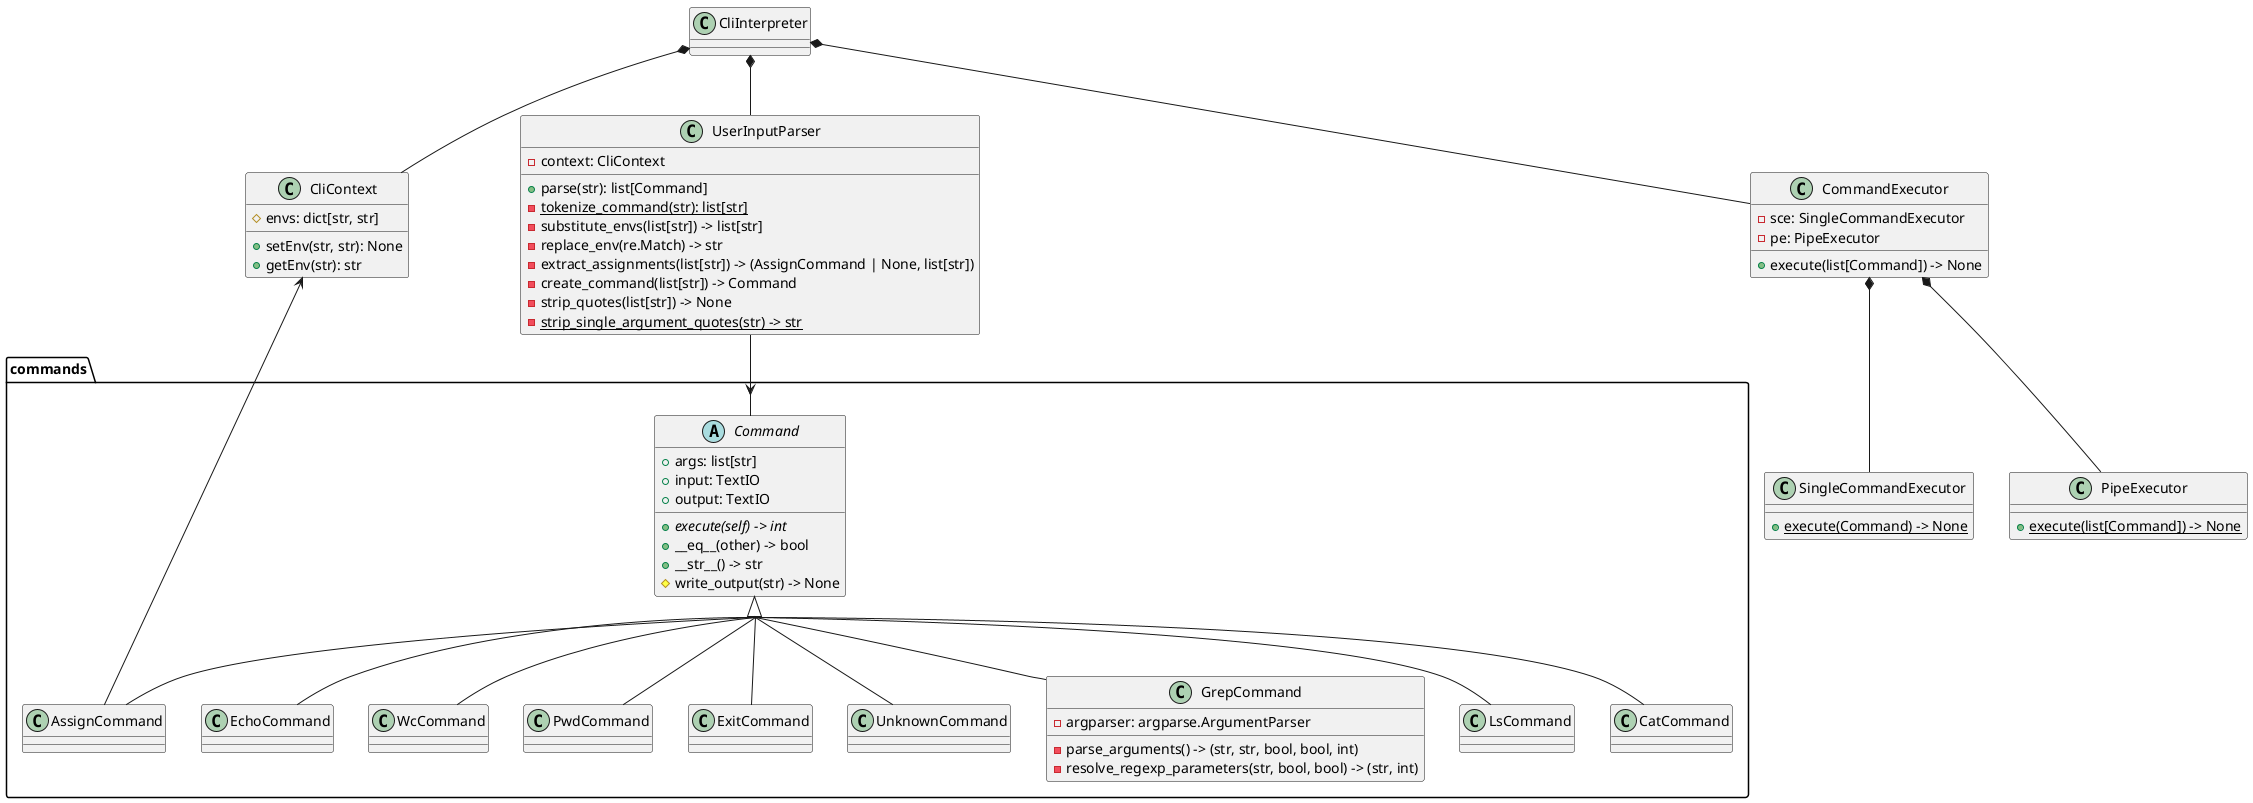 @startuml
skinparam groupInheritance 4

class CliInterpreter {
}

class CliContext {
    # envs: dict[str, str]
    + setEnv(str, str): None
    + getEnv(str): str
}

class UserInputParser {
    - context: CliContext
    + parse(str): list[Command]
    - {static} tokenize_command(str): list[str]
    - substitute_envs(list[str]) -> list[str]
    - replace_env(re.Match) -> str
    - extract_assignments(list[str]) -> (AssignCommand | None, list[str])
    - create_command(list[str]) -> Command
    - strip_quotes(list[str]) -> None
    - {static} strip_single_argument_quotes(str) -> str
}

class CommandExecutor {
    - sce: SingleCommandExecutor
    - pe: PipeExecutor
    + execute(list[Command]) -> None
}

class SingleCommandExecutor {
    + {static} execute(Command) -> None
}

class PipeExecutor {
    + {static} execute(list[Command]) -> None
}

package commands {
    abstract class Command {
        + args: list[str]
        + input: TextIO
        + output: TextIO
        + {abstract} execute(self) -> int
        + __eq__(other) -> bool
        + __str__() -> str
        # write_output(str) -> None
    }

    class CatCommand {
    }

    class EchoCommand {
    }

    class WcCommand {
    }

    class PwdCommand {
    }

    class ExitCommand {
    }

    class AssignCommand {
    }

    class UnknownCommand {
    }

    class GrepCommand {
        - argparser: argparse.ArgumentParser
        - parse_arguments() -> (str, str, bool, bool, int)
        - resolve_regexp_parameters(str, bool, bool) -> (str, int)
    }

    class LsCommand {
    }
}

CliInterpreter *-- UserInputParser
CliInterpreter *-- CommandExecutor
CliInterpreter *-- CliContext

UserInputParser --> Command
CommandExecutor *-- SingleCommandExecutor
CommandExecutor *-- PipeExecutor

Command <|-- CatCommand
Command <|-- EchoCommand
Command <|-- WcCommand
Command <|-- PwdCommand
Command <|-- ExitCommand
Command <|-- AssignCommand
CliContext <-- AssignCommand
Command <|-- UnknownCommand
Command <|-- GrepCommand
Command <|-- LsCommand

@enduml